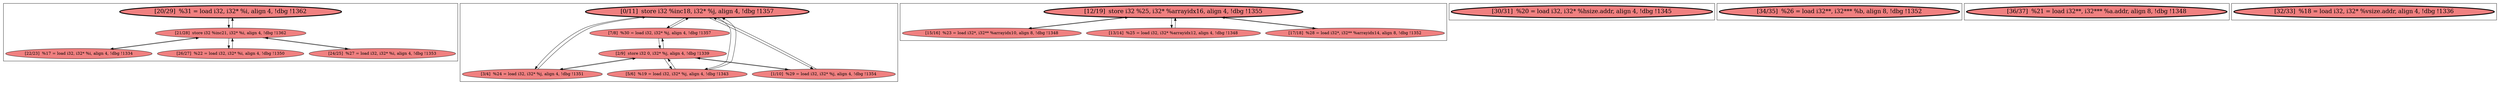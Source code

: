 
digraph G {



node527->node528 [ ]
node518->node517 [ ]
node517->node518 [ ]
node519->node520 [ ]
node520->node519 [ ]
node516->node520 [ ]
node533->node531 [ ]
node520->node521 [ ]
node531->node533 [ ]
node528->node527 [ ]
node532->node533 [ ]
node533->node532 [ ]
node528->node524 [ ]
node534->node533 [ ]
node516->node518 [ ]
node528->node525 [ ]
node525->node528 [ ]
node521->node518 [ ]
node528->node526 [ ]
node526->node528 [ ]
node517->node520 [ ]
node518->node521 [ ]
node524->node528 [ ]
node519->node518 [ ]
node518->node519 [ ]
node521->node520 [ ]
node520->node516 [ ]
node520->node517 [ ]
node533->node534 [ ]
node518->node516 [ ]


subgraph cluster6 {


node534 [fillcolor=lightcoral,label="[13/14]  %25 = load i32, i32* %arrayidx12, align 4, !dbg !1348",shape=ellipse,style=filled ]
node531 [fillcolor=lightcoral,label="[17/18]  %28 = load i32*, i32** %arrayidx14, align 8, !dbg !1352",shape=ellipse,style=filled ]
node533 [penwidth=3.0,fontsize=20,fillcolor=lightcoral,label="[12/19]  store i32 %25, i32* %arrayidx16, align 4, !dbg !1355",shape=ellipse,style=filled ]
node532 [fillcolor=lightcoral,label="[15/16]  %23 = load i32*, i32** %arrayidx10, align 8, !dbg !1348",shape=ellipse,style=filled ]



}

subgraph cluster0 {


node520 [fillcolor=lightcoral,label="[2/9]  store i32 0, i32* %j, align 4, !dbg !1339",shape=ellipse,style=filled ]
node519 [fillcolor=lightcoral,label="[3/4]  %24 = load i32, i32* %j, align 4, !dbg !1351",shape=ellipse,style=filled ]
node521 [fillcolor=lightcoral,label="[1/10]  %29 = load i32, i32* %j, align 4, !dbg !1354",shape=ellipse,style=filled ]
node518 [penwidth=3.0,fontsize=20,fillcolor=lightcoral,label="[0/11]  store i32 %inc18, i32* %j, align 4, !dbg !1357",shape=ellipse,style=filled ]
node516 [fillcolor=lightcoral,label="[5/6]  %19 = load i32, i32* %j, align 4, !dbg !1343",shape=ellipse,style=filled ]
node517 [fillcolor=lightcoral,label="[7/8]  %30 = load i32, i32* %j, align 4, !dbg !1357",shape=ellipse,style=filled ]



}

subgraph cluster5 {


node530 [penwidth=3.0,fontsize=20,fillcolor=lightcoral,label="[30/31]  %20 = load i32, i32* %hsize.addr, align 4, !dbg !1345",shape=ellipse,style=filled ]



}

subgraph cluster1 {


node522 [penwidth=3.0,fontsize=20,fillcolor=lightcoral,label="[34/35]  %26 = load i32**, i32*** %b, align 8, !dbg !1352",shape=ellipse,style=filled ]



}

subgraph cluster2 {


node523 [penwidth=3.0,fontsize=20,fillcolor=lightcoral,label="[36/37]  %21 = load i32**, i32*** %a.addr, align 8, !dbg !1348",shape=ellipse,style=filled ]



}

subgraph cluster3 {


node528 [fillcolor=lightcoral,label="[21/28]  store i32 %inc21, i32* %i, align 4, !dbg !1362",shape=ellipse,style=filled ]
node527 [penwidth=3.0,fontsize=20,fillcolor=lightcoral,label="[20/29]  %31 = load i32, i32* %i, align 4, !dbg !1362",shape=ellipse,style=filled ]
node526 [fillcolor=lightcoral,label="[22/23]  %17 = load i32, i32* %i, align 4, !dbg !1334",shape=ellipse,style=filled ]
node524 [fillcolor=lightcoral,label="[26/27]  %22 = load i32, i32* %i, align 4, !dbg !1350",shape=ellipse,style=filled ]
node525 [fillcolor=lightcoral,label="[24/25]  %27 = load i32, i32* %i, align 4, !dbg !1353",shape=ellipse,style=filled ]



}

subgraph cluster4 {


node529 [penwidth=3.0,fontsize=20,fillcolor=lightcoral,label="[32/33]  %18 = load i32, i32* %vsize.addr, align 4, !dbg !1336",shape=ellipse,style=filled ]



}

}
